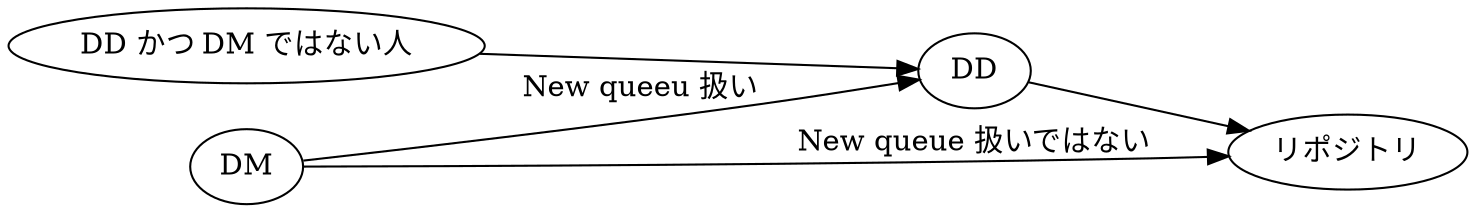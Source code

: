 // dot sponsor0.dot -T png > sponsor0.png
// dot sponsor0.dot -T eps > sponsor0.eps
digraph structure {

graph [rankdir = LR];
non_dd [label="DD かつ DM ではない人"]
dm [label="DM"]
dd [label="DD"]
rep [label="リポジトリ"]

non_dd -> dd 
dm -> dd [label="New queeu 扱い"]
dd -> rep
dm -> rep [label="New queue 扱いではない"]
}
